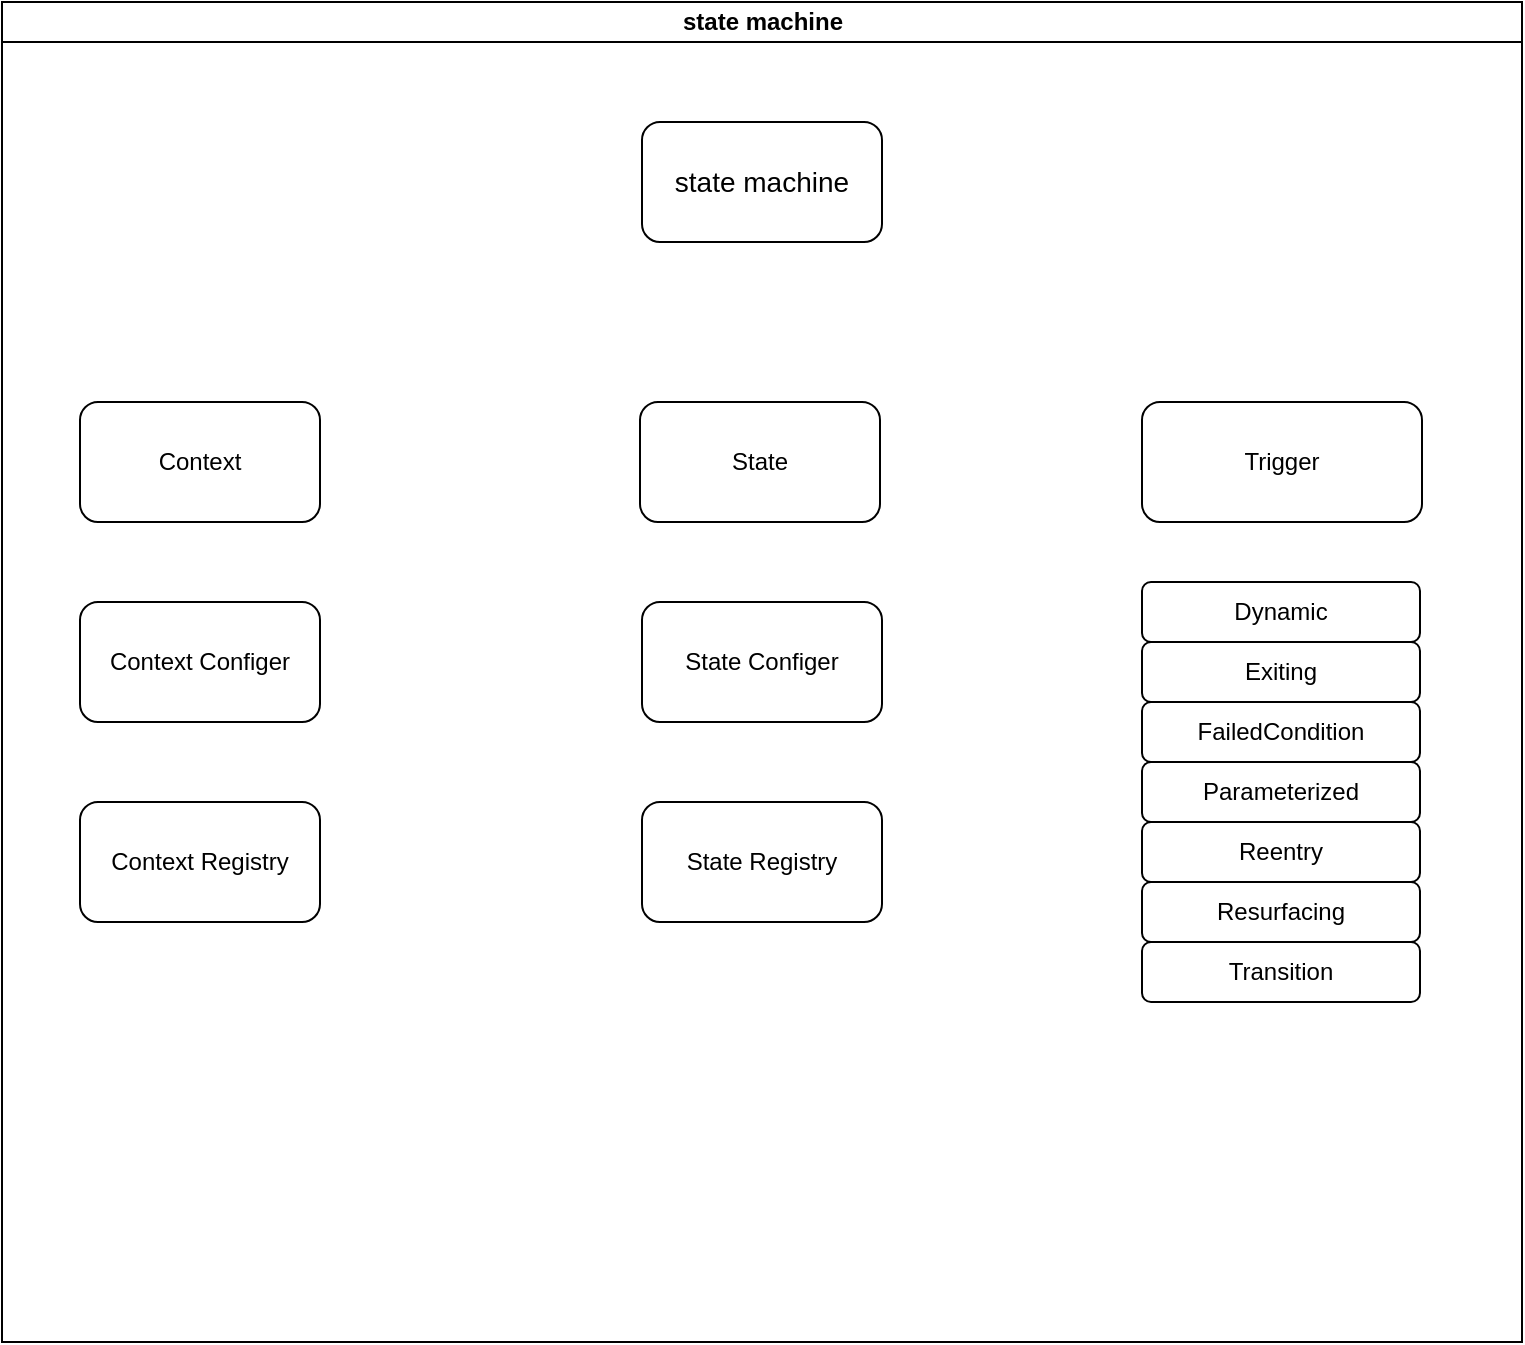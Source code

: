 <mxfile version="24.1.0" type="github">
  <diagram id="prtHgNgQTEPvFCAcTncT" name="Page-1">
    <mxGraphModel dx="977" dy="619" grid="1" gridSize="10" guides="1" tooltips="1" connect="1" arrows="1" fold="1" page="1" pageScale="1" pageWidth="827" pageHeight="1169" math="0" shadow="0">
      <root>
        <mxCell id="0" />
        <mxCell id="1" parent="0" />
        <mxCell id="dNxyNK7c78bLwvsdeMH5-11" value="state machine" style="swimlane;html=1;startSize=20;horizontal=1;containerType=tree;glass=0;" parent="1" vertex="1">
          <mxGeometry x="40" y="20" width="760" height="670" as="geometry">
            <mxRectangle x="40" y="20" width="120" height="30" as="alternateBounds" />
          </mxGeometry>
        </mxCell>
        <mxCell id="rjq6H45pOAYHBn0WLlST-1" value="&lt;font style=&quot;font-size: 14px;&quot;&gt;state machine&lt;/font&gt;" style="rounded=1;whiteSpace=wrap;html=1;" vertex="1" parent="dNxyNK7c78bLwvsdeMH5-11">
          <mxGeometry x="320" y="60" width="120" height="60" as="geometry" />
        </mxCell>
        <mxCell id="rjq6H45pOAYHBn0WLlST-2" value="State" style="rounded=1;whiteSpace=wrap;html=1;" vertex="1" parent="dNxyNK7c78bLwvsdeMH5-11">
          <mxGeometry x="319" y="200" width="120" height="60" as="geometry" />
        </mxCell>
        <mxCell id="rjq6H45pOAYHBn0WLlST-3" value="Context" style="rounded=1;whiteSpace=wrap;html=1;" vertex="1" parent="dNxyNK7c78bLwvsdeMH5-11">
          <mxGeometry x="39" y="200" width="120" height="60" as="geometry" />
        </mxCell>
        <mxCell id="rjq6H45pOAYHBn0WLlST-4" value="Trigger" style="rounded=1;whiteSpace=wrap;html=1;" vertex="1" parent="dNxyNK7c78bLwvsdeMH5-11">
          <mxGeometry x="570" y="200" width="140" height="60" as="geometry" />
        </mxCell>
        <mxCell id="rjq6H45pOAYHBn0WLlST-5" value="Context Configer" style="rounded=1;whiteSpace=wrap;html=1;" vertex="1" parent="dNxyNK7c78bLwvsdeMH5-11">
          <mxGeometry x="39" y="300" width="120" height="60" as="geometry" />
        </mxCell>
        <mxCell id="rjq6H45pOAYHBn0WLlST-6" value="Context Registry" style="rounded=1;whiteSpace=wrap;html=1;" vertex="1" parent="dNxyNK7c78bLwvsdeMH5-11">
          <mxGeometry x="39" y="400" width="120" height="60" as="geometry" />
        </mxCell>
        <mxCell id="rjq6H45pOAYHBn0WLlST-7" value="State Configer" style="rounded=1;whiteSpace=wrap;html=1;" vertex="1" parent="dNxyNK7c78bLwvsdeMH5-11">
          <mxGeometry x="320" y="300" width="120" height="60" as="geometry" />
        </mxCell>
        <mxCell id="rjq6H45pOAYHBn0WLlST-8" value="State Registry" style="rounded=1;whiteSpace=wrap;html=1;" vertex="1" parent="dNxyNK7c78bLwvsdeMH5-11">
          <mxGeometry x="320" y="400" width="120" height="60" as="geometry" />
        </mxCell>
        <mxCell id="rjq6H45pOAYHBn0WLlST-15" value="Dynamic" style="rounded=1;whiteSpace=wrap;html=1;" vertex="1" parent="dNxyNK7c78bLwvsdeMH5-11">
          <mxGeometry x="570" y="290" width="139" height="30" as="geometry" />
        </mxCell>
        <mxCell id="rjq6H45pOAYHBn0WLlST-16" value="Exiting" style="rounded=1;whiteSpace=wrap;html=1;" vertex="1" parent="dNxyNK7c78bLwvsdeMH5-11">
          <mxGeometry x="570" y="320" width="139" height="30" as="geometry" />
        </mxCell>
        <mxCell id="rjq6H45pOAYHBn0WLlST-17" value="FailedCondition" style="rounded=1;whiteSpace=wrap;html=1;" vertex="1" parent="dNxyNK7c78bLwvsdeMH5-11">
          <mxGeometry x="570" y="350" width="139" height="30" as="geometry" />
        </mxCell>
        <mxCell id="rjq6H45pOAYHBn0WLlST-18" value="Parameterized" style="rounded=1;whiteSpace=wrap;html=1;" vertex="1" parent="dNxyNK7c78bLwvsdeMH5-11">
          <mxGeometry x="570" y="380" width="139" height="30" as="geometry" />
        </mxCell>
        <mxCell id="rjq6H45pOAYHBn0WLlST-19" value="Reentry" style="rounded=1;whiteSpace=wrap;html=1;" vertex="1" parent="dNxyNK7c78bLwvsdeMH5-11">
          <mxGeometry x="570" y="410" width="139" height="30" as="geometry" />
        </mxCell>
        <mxCell id="rjq6H45pOAYHBn0WLlST-20" value="Resurfacing" style="rounded=1;whiteSpace=wrap;html=1;" vertex="1" parent="dNxyNK7c78bLwvsdeMH5-11">
          <mxGeometry x="570" y="440" width="139" height="30" as="geometry" />
        </mxCell>
        <mxCell id="rjq6H45pOAYHBn0WLlST-21" value="Transition" style="rounded=1;whiteSpace=wrap;html=1;" vertex="1" parent="dNxyNK7c78bLwvsdeMH5-11">
          <mxGeometry x="570" y="470" width="139" height="30" as="geometry" />
        </mxCell>
      </root>
    </mxGraphModel>
  </diagram>
</mxfile>
